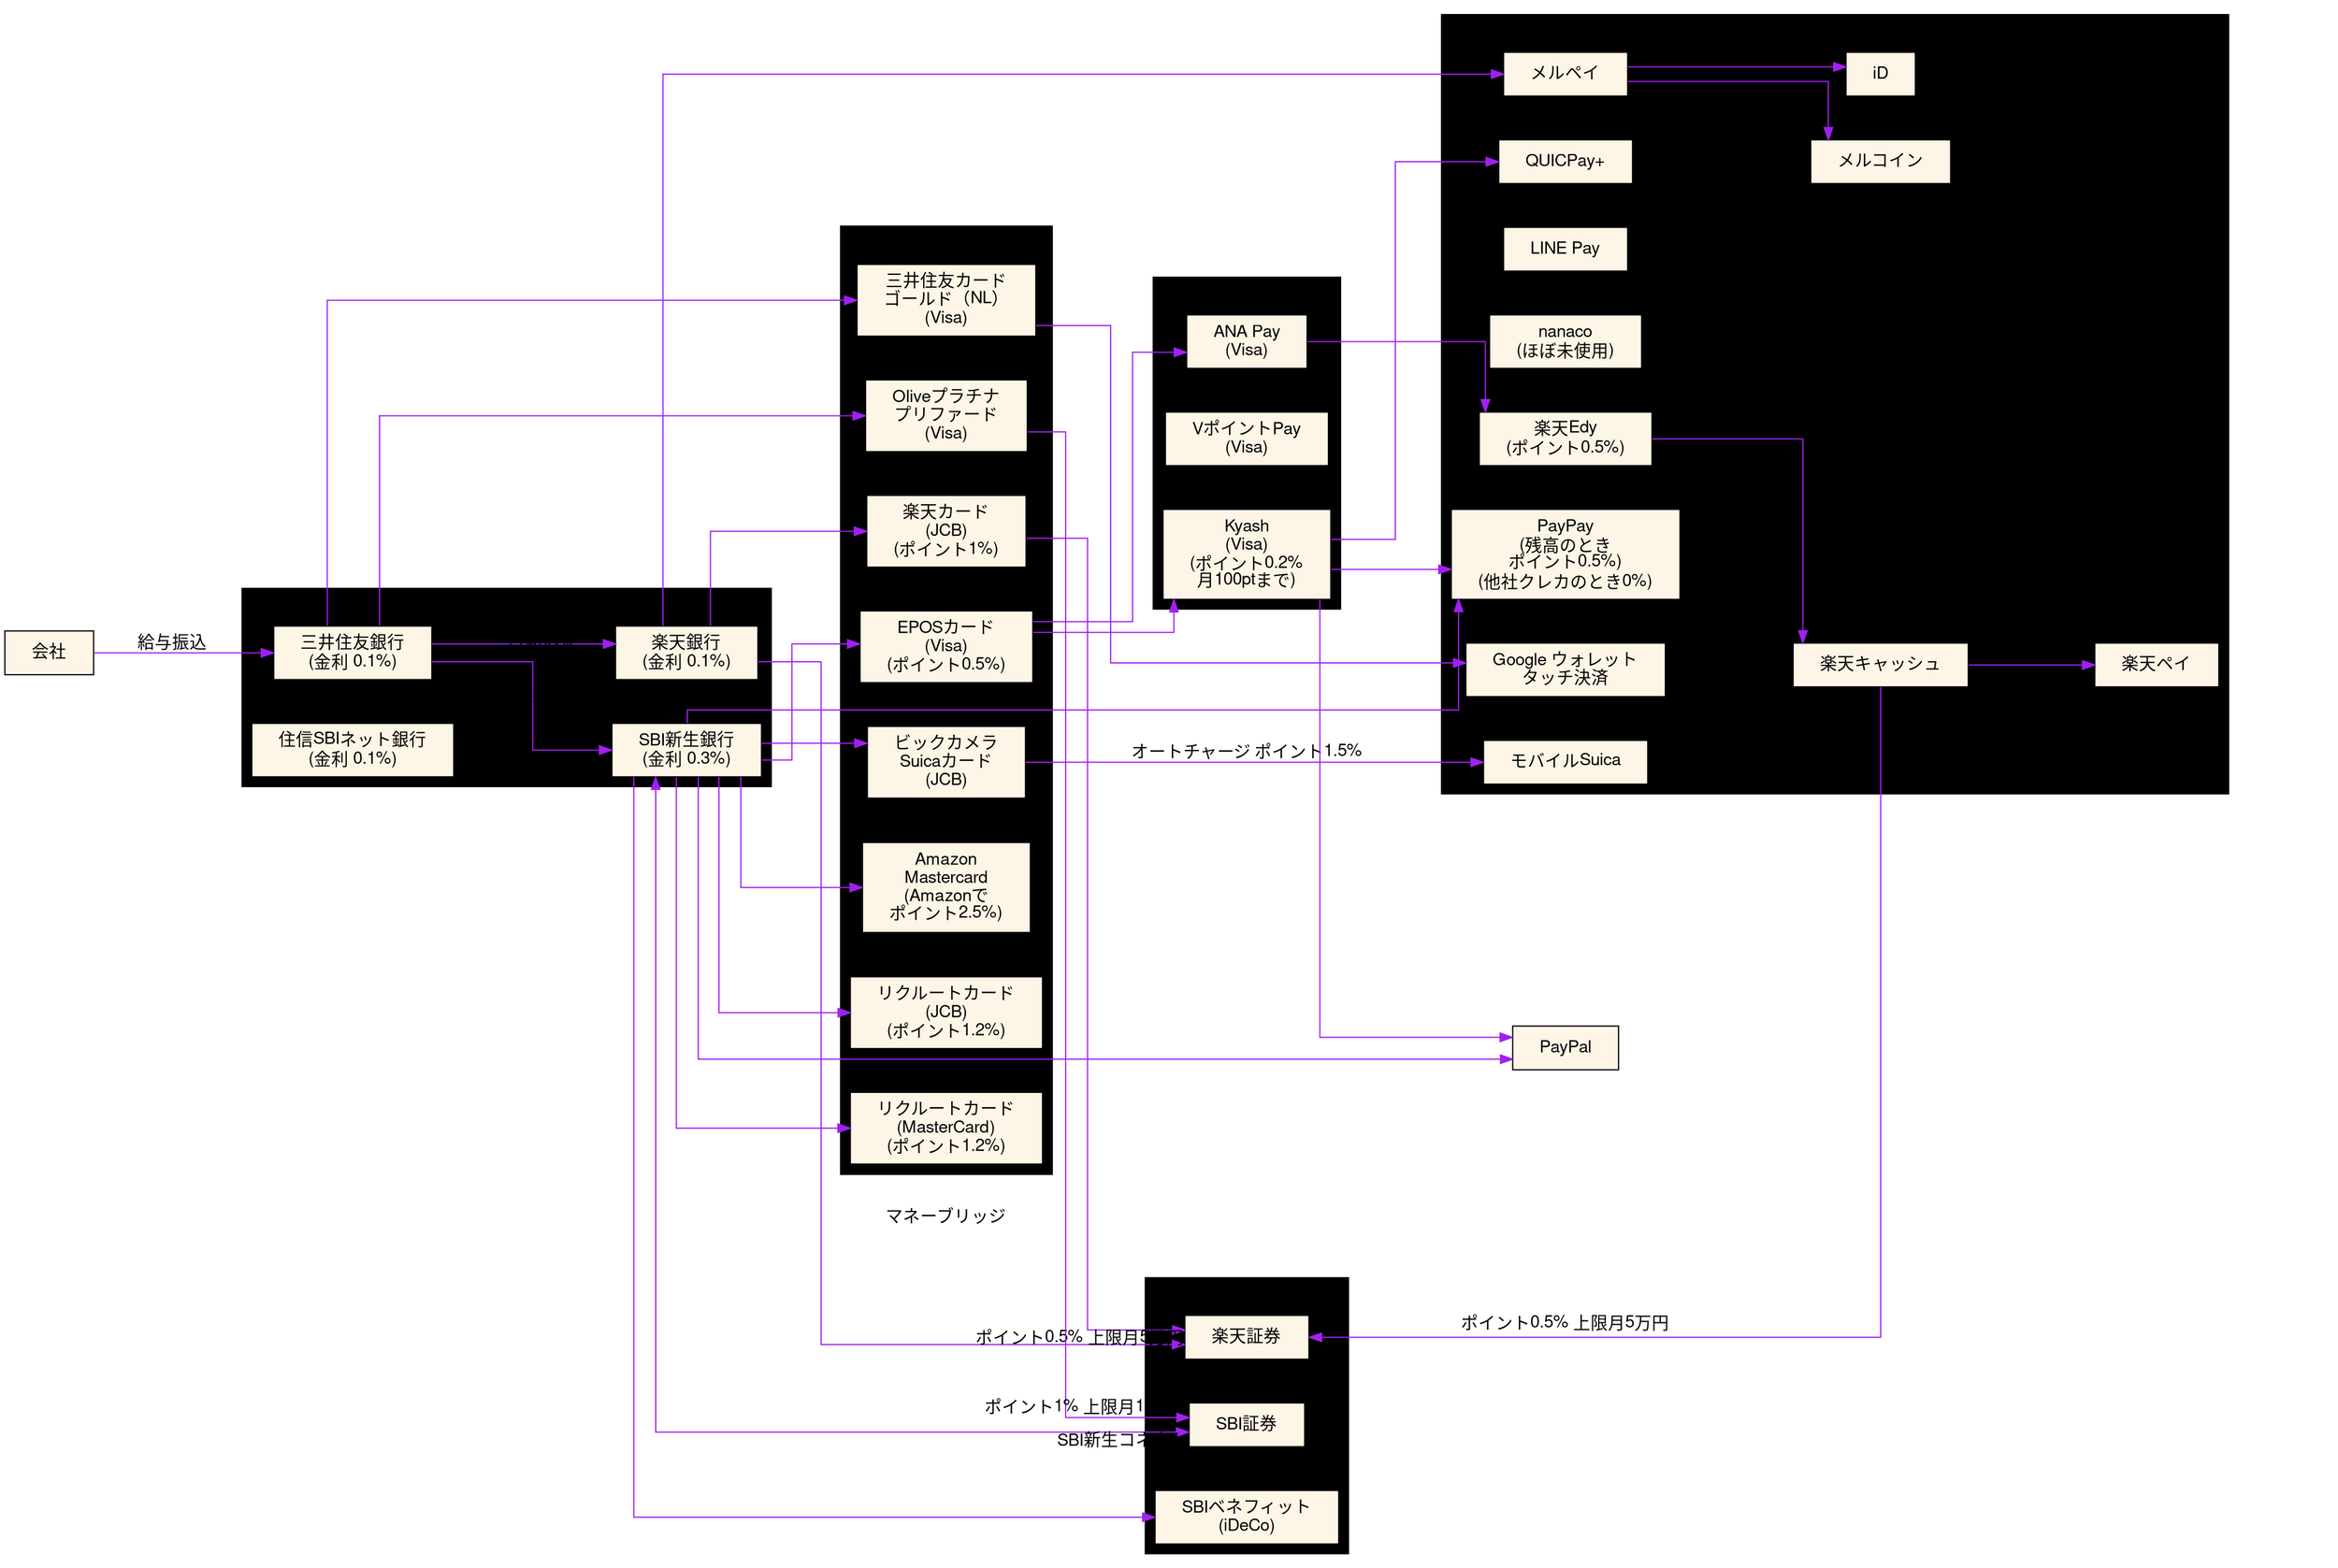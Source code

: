 digraph G    {
    rankdir=LR;
    splines=ortho;
    nodesep=0.5;
    ranksep=1.0;
    fontname="Helvetica,Arial,sans-serif";
    
    node [
        fontname="Helvetica,Arial,sans-serif",
        shape=box,
        style=filled,
        fillcolor="#fdf5e6",
        margin="0.3,0.1"
    ];
    edge [
        fontname="Helvetica,Arial,sans-serif",
        // decorate=true,
        color=purple,
    ];
    
    subgraph cluster_銀行 {
        label="銀行";
        bgcolor="#eef";
        "SBI新生銀行" [label="SBI新生銀行\n(金利 0.3%)"];
        "三井住友銀行" [label="三井住友銀行\n(金利 0.1%)"];
        "住信SBIネット銀行" [label="住信SBIネット銀行\n(金利 0.1%)"];
        "楽天銀行" [label="楽天銀行\n(金利 0.1%)"];

        "三井住友銀行" -> "楽天銀行" [
            headlabel="自動送金"
            labeldistance=6
            labelangle=-2
        ];
        "三井住友銀行" -> "SBI新生銀行" [label="自動送金"];
    }
    "会社" -> "三井住友銀行" [label="給与振込"];

    subgraph cluster_カード {
        label="クレジットカード";
        bgcolor="#eef";
        "楽天カード" [label="楽天カード\n(JCB)\n(ポイント1%)"];
        "ビックカメラSuicaカード" [label="ビックカメラ\nSuicaカード\n(JCB)"];
        "Amazonカード" [label="Amazon\nMastercard\n(Amazonで\nポイント2.5%)"];
        "Oliveプラチナ" [label="Oliveプラチナ\nプリファード\n(Visa)"];
        "三井住友カードゴールド" [label="三井住友カード\nゴールド（NL）\n(Visa)"];
        "リクルートカードJCB" [label="リクルートカード\n(JCB)\n(ポイント1.2%)"];
        "リクルートカードMC" [label="リクルートカード\n(MasterCard)\n(ポイント1.2%)"];
        "EPOSカード" [label="EPOSカード\n(Visa)\n(ポイント0.5%)"];

        "楽天銀行" -> "楽天カード";
        "SBI新生銀行" -> "ビックカメラSuicaカード";
        "SBI新生銀行" -> "Amazonカード";
        "三井住友銀行" -> "Oliveプラチナ";
        "三井住友銀行" -> "三井住友カードゴールド";
        "SBI新生銀行" -> "リクルートカードJCB";
        "SBI新生銀行" -> "リクルートカードMC";
        "SBI新生銀行" -> "EPOSカード";
    }

    subgraph cluster_証券 {
        label="証券";
        bgcolor="#eef";
        "楽天銀行" -> "楽天証券" [label="マネーブリッジ"];

        "SBIベネフィット" [label="SBIベネフィット\n(iDeCo)"];

        "SBI証券" -> "SBI新生銀行" [
            taillabel="SBI新生コネクト"
        //     labeldistance=30
        //     labelangle=-2
            dir="both"
        ];
        "SBI新生銀行" -> "SBIベネフィット";
    }

    "Oliveプラチナ" -> "SBI証券" [
        headlabel="ポイント1% 上限月10万円"
        // labeldistance=12
        // labelangle=10
    ];
    "楽天カード" -> "楽天証券" [
        headlabel="ポイント0.5% 上限月5万円"
        // labeldistance=3.5
        // labelangle=90
    ];

    subgraph cluster_プリペイド {
        label="プリペイドカード";
        bgcolor="#eef";
        "Kyash" [label="Kyash\n(Visa)\n(ポイント0.2%\n月100ptまで)"];
        "VポイントPay" [label="VポイントPay\n(Visa)"];
        "ANA Pay" [label="ANA Pay\n(Visa)"];

        "EPOSカード" -> "Kyash";
        "EPOSカード" -> "ANA Pay";
    }
    "Kyash" -> "PayPay";
    "Kyash" -> "PayPal";
    "SBI新生銀行" -> "PayPal";

    subgraph cluster_電子マネー {
        label="電子マネー";
        bgcolor="#eef";
        "PayPay" [label="PayPay\n(残高のとき\nポイント0.5%)\n(他社クレカのとき0%)"];
        "モバイルSuica" [label="モバイルSuica"];
        "LINE Pay" [label="LINE Pay"];
        "nanaco" [label="nanaco\n(ほぼ未使用)"];
        "楽天Edy" [label="楽天Edy\n(ポイント0.5%)"];
        "楽天キャッシュ";
        "楽天ペイ";
        "iD";
        "メルペイ";
        "メルコイン";
        "QUICPay+" [label="QUICPay+"];
        "Googleウォレット" [label="Google ウォレット\nタッチ決済"];

        "SBI新生銀行" -> "PayPay";
        "ビックカメラSuicaカード" -> "モバイルSuica" [label="オートチャージ ポイント1.5%"];
        "楽天銀行" -> "メルペイ" -> "iD";
        "メルペイ" -> "メルコイン";
        "三井住友カードゴールド" -> "Googleウォレット";
    }

    "Kyash" -> "QUICPay+";
    "ANA Pay" -> "楽天Edy";
    "楽天Edy" -> "楽天キャッシュ" [label="0%"];
    "楽天キャッシュ" -> "楽天ペイ" [label="1.5%"];
    "楽天キャッシュ" -> "楽天証券" [label="ポイント0.5% 上限月5万円"];
}
